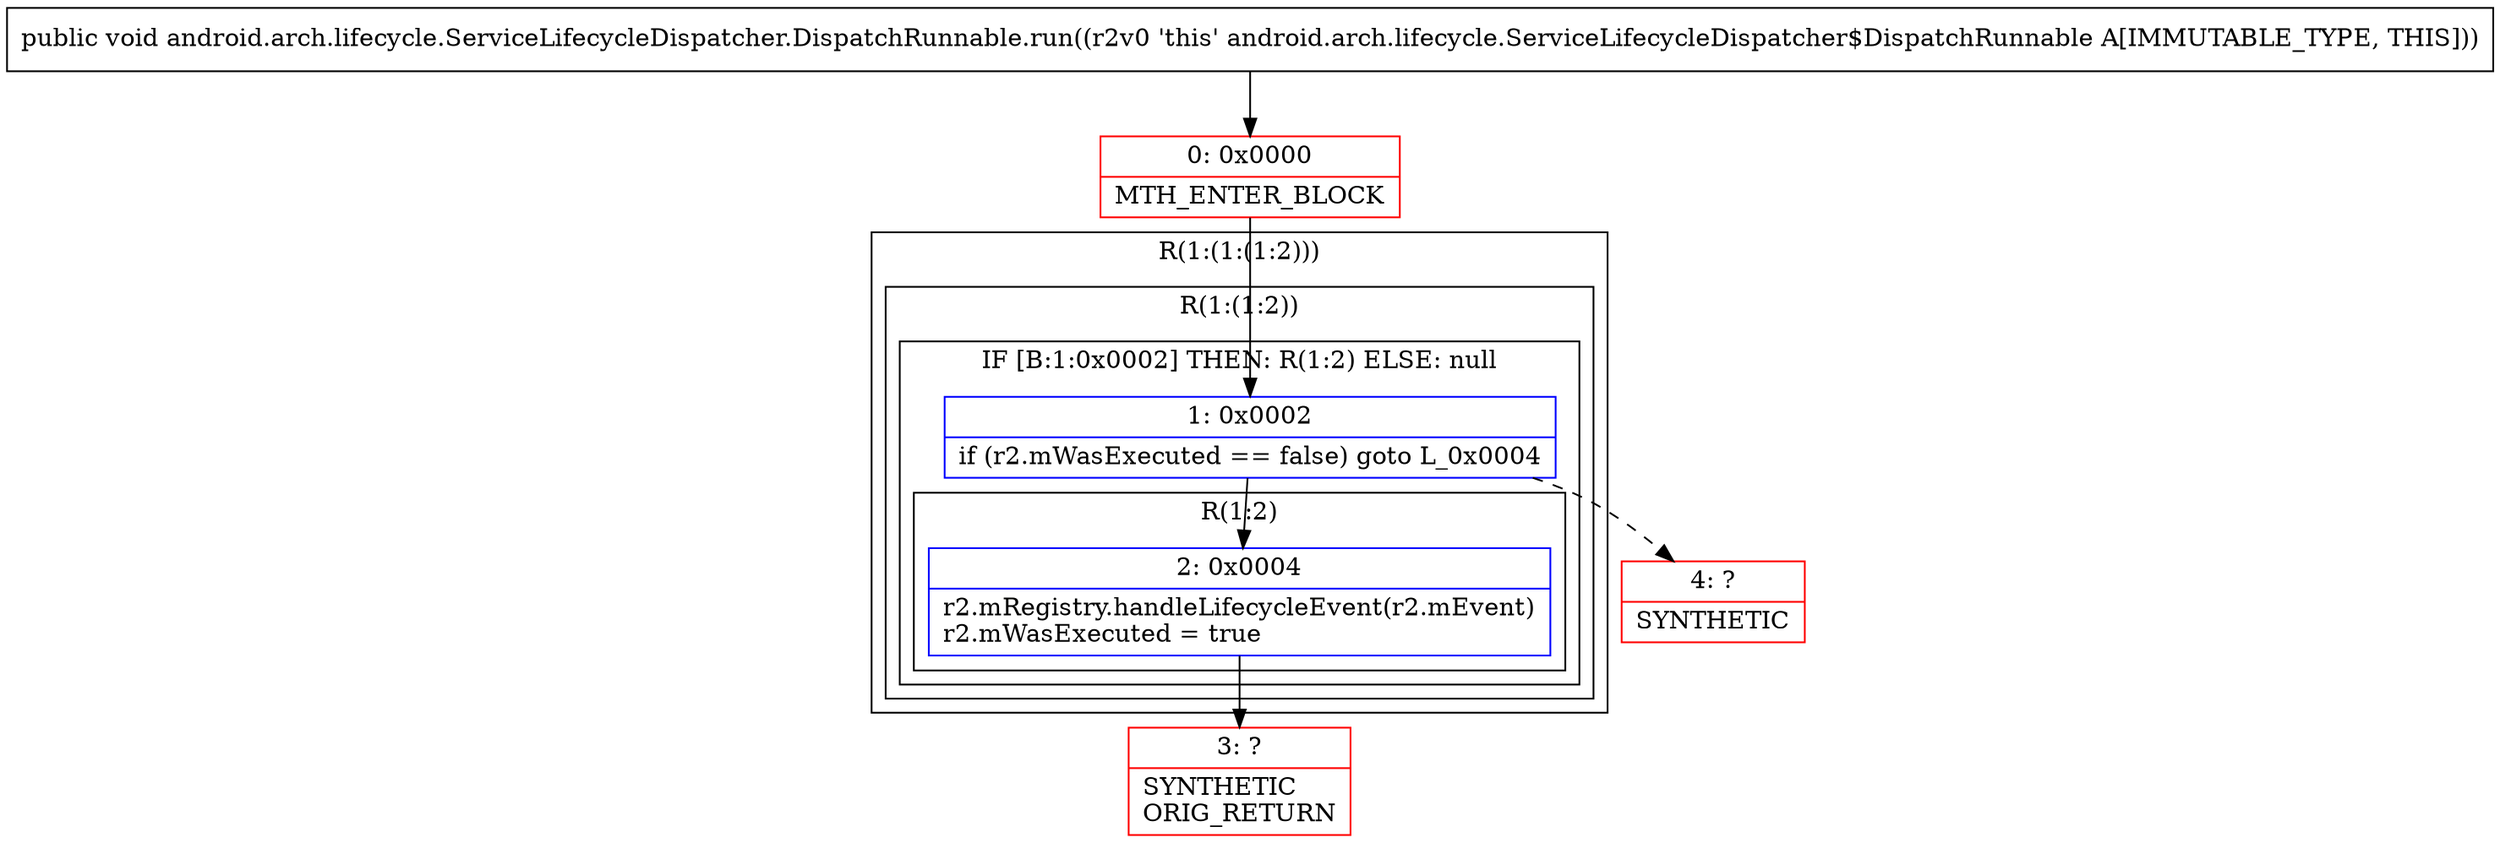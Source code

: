 digraph "CFG forandroid.arch.lifecycle.ServiceLifecycleDispatcher.DispatchRunnable.run()V" {
subgraph cluster_Region_409147043 {
label = "R(1:(1:(1:2)))";
node [shape=record,color=blue];
subgraph cluster_Region_1552735006 {
label = "R(1:(1:2))";
node [shape=record,color=blue];
subgraph cluster_IfRegion_35854349 {
label = "IF [B:1:0x0002] THEN: R(1:2) ELSE: null";
node [shape=record,color=blue];
Node_1 [shape=record,label="{1\:\ 0x0002|if (r2.mWasExecuted == false) goto L_0x0004\l}"];
subgraph cluster_Region_140673463 {
label = "R(1:2)";
node [shape=record,color=blue];
Node_2 [shape=record,label="{2\:\ 0x0004|r2.mRegistry.handleLifecycleEvent(r2.mEvent)\lr2.mWasExecuted = true\l}"];
}
}
}
}
Node_0 [shape=record,color=red,label="{0\:\ 0x0000|MTH_ENTER_BLOCK\l}"];
Node_3 [shape=record,color=red,label="{3\:\ ?|SYNTHETIC\lORIG_RETURN\l}"];
Node_4 [shape=record,color=red,label="{4\:\ ?|SYNTHETIC\l}"];
MethodNode[shape=record,label="{public void android.arch.lifecycle.ServiceLifecycleDispatcher.DispatchRunnable.run((r2v0 'this' android.arch.lifecycle.ServiceLifecycleDispatcher$DispatchRunnable A[IMMUTABLE_TYPE, THIS])) }"];
MethodNode -> Node_0;
Node_1 -> Node_2;
Node_1 -> Node_4[style=dashed];
Node_2 -> Node_3;
Node_0 -> Node_1;
}

